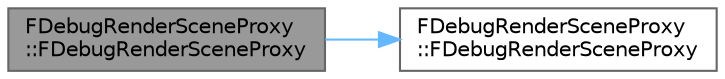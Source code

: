 digraph "FDebugRenderSceneProxy::FDebugRenderSceneProxy"
{
 // INTERACTIVE_SVG=YES
 // LATEX_PDF_SIZE
  bgcolor="transparent";
  edge [fontname=Helvetica,fontsize=10,labelfontname=Helvetica,labelfontsize=10];
  node [fontname=Helvetica,fontsize=10,shape=box,height=0.2,width=0.4];
  rankdir="LR";
  Node1 [id="Node000001",label="FDebugRenderSceneProxy\l::FDebugRenderSceneProxy",height=0.2,width=0.4,color="gray40", fillcolor="grey60", style="filled", fontcolor="black",tooltip=" "];
  Node1 -> Node2 [id="edge1_Node000001_Node000002",color="steelblue1",style="solid",tooltip=" "];
  Node2 [id="Node000002",label="FDebugRenderSceneProxy\l::FDebugRenderSceneProxy",height=0.2,width=0.4,color="grey40", fillcolor="white", style="filled",URL="$d2/dcd/classFDebugRenderSceneProxy.html#ab5f0d168af664be7620fcc6aceef37b3",tooltip=" "];
}
